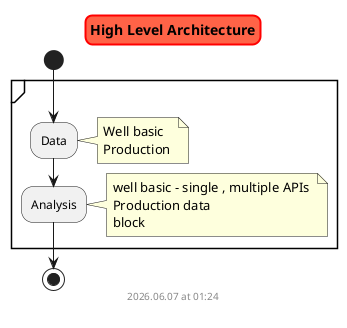 @startuml high_level_architecture
skinparam titleBorderRoundCorner 15
skinparam titleBorderThickness 2
skinparam titleBorderColor red
skinparam titleBackgroundColor Tomato

title High Level Architecture

start

    partition {

        :Data;
            note right
                Well basic
                Production 
            end note

        :Analysis;
            note right
                well basic - single , multiple APIs 
                Production data
                block 
            end note

        
    }

stop

footer
%date("yyyy.MM.dd' at 'HH:mm")
%filename()
end footer

@enduml++
